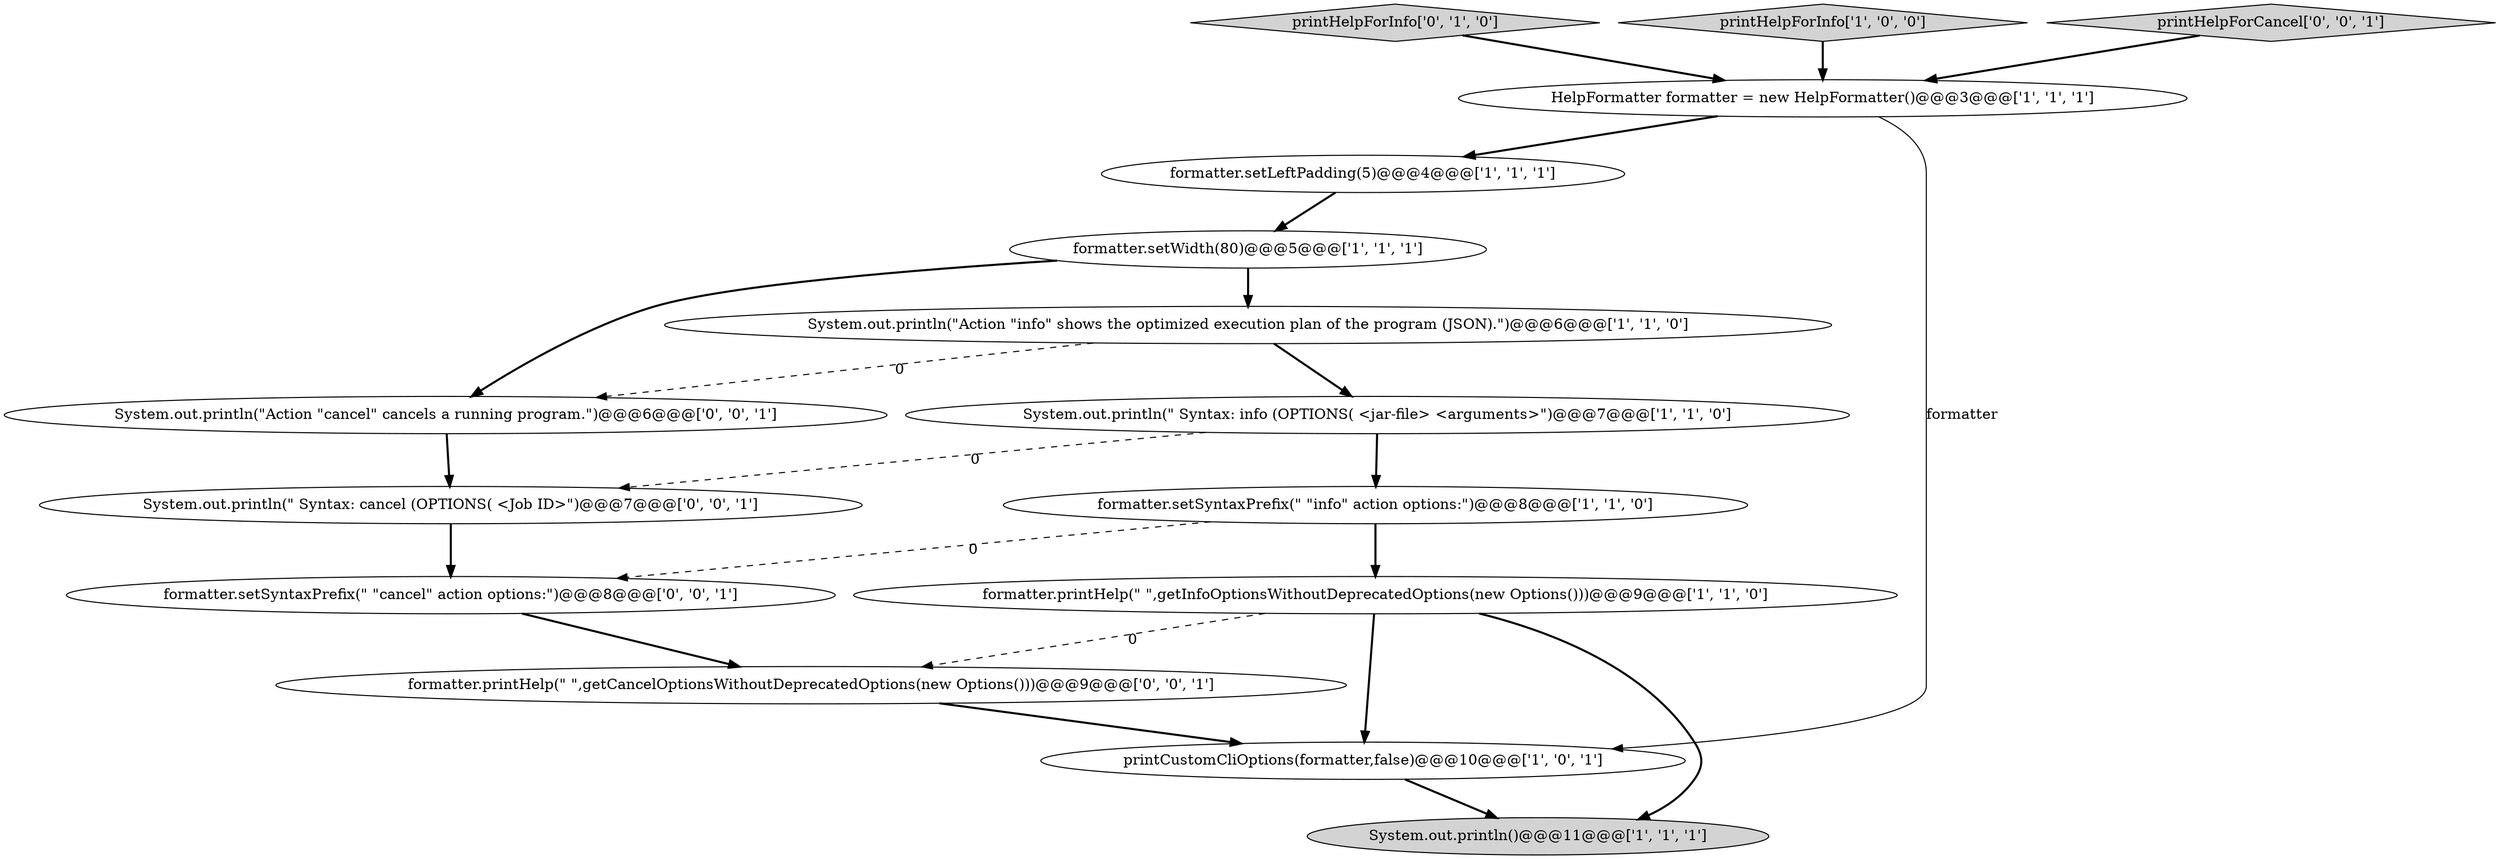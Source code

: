 digraph {
10 [style = filled, label = "printHelpForInfo['0', '1', '0']", fillcolor = lightgray, shape = diamond image = "AAA0AAABBB2BBB"];
14 [style = filled, label = "System.out.println(\" Syntax: cancel (OPTIONS( <Job ID>\")@@@7@@@['0', '0', '1']", fillcolor = white, shape = ellipse image = "AAA0AAABBB3BBB"];
1 [style = filled, label = "printHelpForInfo['1', '0', '0']", fillcolor = lightgray, shape = diamond image = "AAA0AAABBB1BBB"];
7 [style = filled, label = "System.out.println(\" Syntax: info (OPTIONS( <jar-file> <arguments>\")@@@7@@@['1', '1', '0']", fillcolor = white, shape = ellipse image = "AAA0AAABBB1BBB"];
11 [style = filled, label = "formatter.printHelp(\" \",getCancelOptionsWithoutDeprecatedOptions(new Options()))@@@9@@@['0', '0', '1']", fillcolor = white, shape = ellipse image = "AAA0AAABBB3BBB"];
6 [style = filled, label = "formatter.setLeftPadding(5)@@@4@@@['1', '1', '1']", fillcolor = white, shape = ellipse image = "AAA0AAABBB1BBB"];
5 [style = filled, label = "formatter.setWidth(80)@@@5@@@['1', '1', '1']", fillcolor = white, shape = ellipse image = "AAA0AAABBB1BBB"];
3 [style = filled, label = "HelpFormatter formatter = new HelpFormatter()@@@3@@@['1', '1', '1']", fillcolor = white, shape = ellipse image = "AAA0AAABBB1BBB"];
8 [style = filled, label = "printCustomCliOptions(formatter,false)@@@10@@@['1', '0', '1']", fillcolor = white, shape = ellipse image = "AAA0AAABBB1BBB"];
12 [style = filled, label = "formatter.setSyntaxPrefix(\" \"cancel\" action options:\")@@@8@@@['0', '0', '1']", fillcolor = white, shape = ellipse image = "AAA0AAABBB3BBB"];
2 [style = filled, label = "formatter.setSyntaxPrefix(\" \"info\" action options:\")@@@8@@@['1', '1', '0']", fillcolor = white, shape = ellipse image = "AAA0AAABBB1BBB"];
0 [style = filled, label = "System.out.println()@@@11@@@['1', '1', '1']", fillcolor = lightgray, shape = ellipse image = "AAA0AAABBB1BBB"];
9 [style = filled, label = "System.out.println(\"Action \"info\" shows the optimized execution plan of the program (JSON).\")@@@6@@@['1', '1', '0']", fillcolor = white, shape = ellipse image = "AAA0AAABBB1BBB"];
4 [style = filled, label = "formatter.printHelp(\" \",getInfoOptionsWithoutDeprecatedOptions(new Options()))@@@9@@@['1', '1', '0']", fillcolor = white, shape = ellipse image = "AAA0AAABBB1BBB"];
13 [style = filled, label = "System.out.println(\"Action \"cancel\" cancels a running program.\")@@@6@@@['0', '0', '1']", fillcolor = white, shape = ellipse image = "AAA0AAABBB3BBB"];
15 [style = filled, label = "printHelpForCancel['0', '0', '1']", fillcolor = lightgray, shape = diamond image = "AAA0AAABBB3BBB"];
4->11 [style = dashed, label="0"];
2->4 [style = bold, label=""];
8->0 [style = bold, label=""];
14->12 [style = bold, label=""];
4->8 [style = bold, label=""];
5->9 [style = bold, label=""];
7->2 [style = bold, label=""];
10->3 [style = bold, label=""];
5->13 [style = bold, label=""];
3->6 [style = bold, label=""];
9->13 [style = dashed, label="0"];
1->3 [style = bold, label=""];
3->8 [style = solid, label="formatter"];
11->8 [style = bold, label=""];
6->5 [style = bold, label=""];
15->3 [style = bold, label=""];
12->11 [style = bold, label=""];
7->14 [style = dashed, label="0"];
13->14 [style = bold, label=""];
4->0 [style = bold, label=""];
2->12 [style = dashed, label="0"];
9->7 [style = bold, label=""];
}
